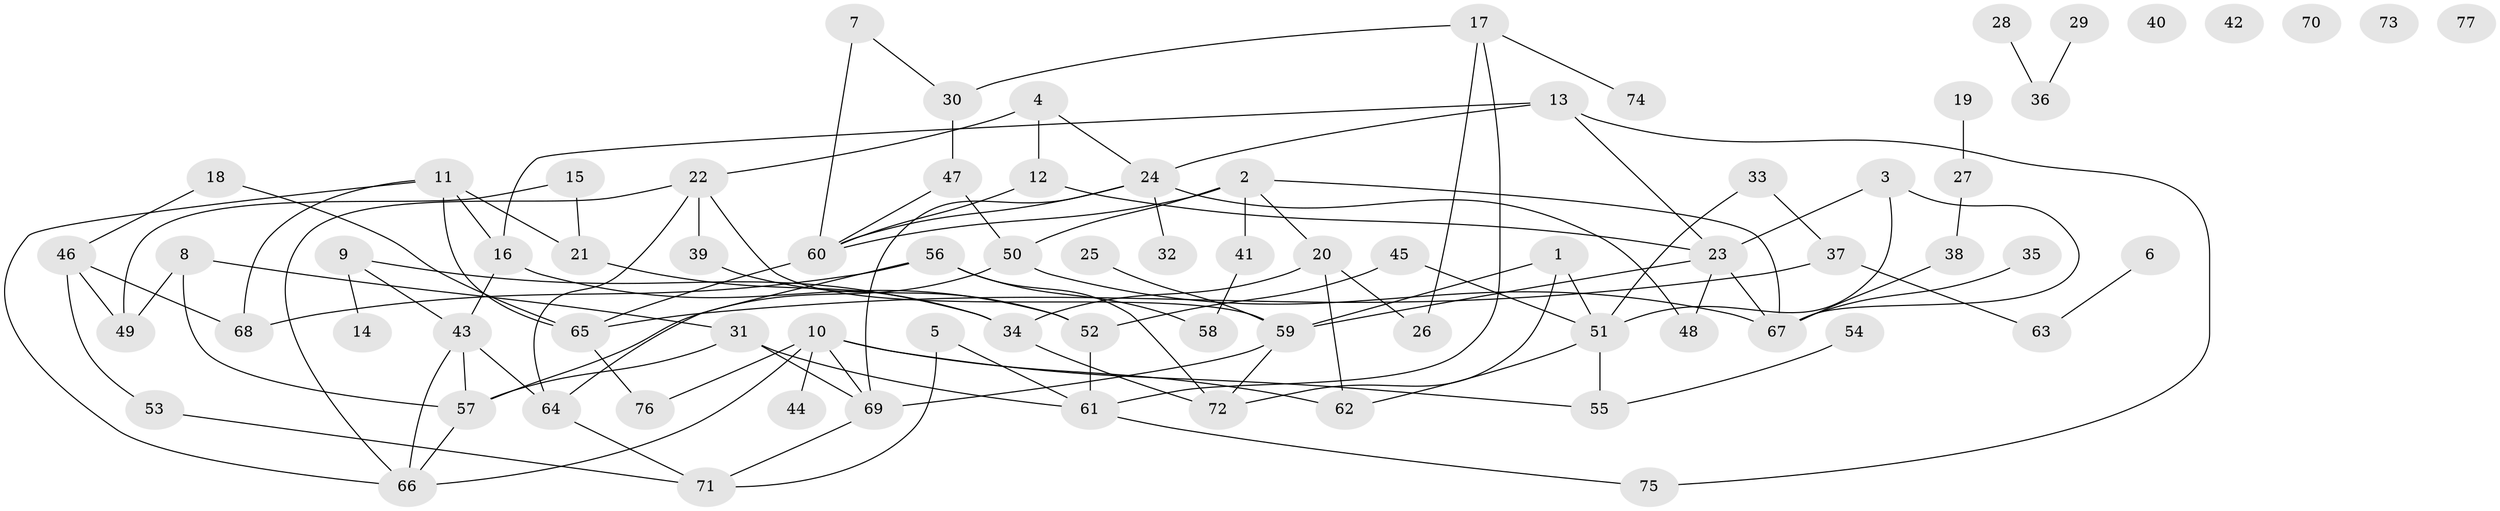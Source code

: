 // coarse degree distribution, {2: 0.16666666666666666, 5: 0.16666666666666666, 6: 0.12962962962962962, 3: 0.09259259259259259, 1: 0.2037037037037037, 4: 0.09259259259259259, 7: 0.05555555555555555, 0: 0.09259259259259259}
// Generated by graph-tools (version 1.1) at 2025/41/03/06/25 10:41:25]
// undirected, 77 vertices, 114 edges
graph export_dot {
graph [start="1"]
  node [color=gray90,style=filled];
  1;
  2;
  3;
  4;
  5;
  6;
  7;
  8;
  9;
  10;
  11;
  12;
  13;
  14;
  15;
  16;
  17;
  18;
  19;
  20;
  21;
  22;
  23;
  24;
  25;
  26;
  27;
  28;
  29;
  30;
  31;
  32;
  33;
  34;
  35;
  36;
  37;
  38;
  39;
  40;
  41;
  42;
  43;
  44;
  45;
  46;
  47;
  48;
  49;
  50;
  51;
  52;
  53;
  54;
  55;
  56;
  57;
  58;
  59;
  60;
  61;
  62;
  63;
  64;
  65;
  66;
  67;
  68;
  69;
  70;
  71;
  72;
  73;
  74;
  75;
  76;
  77;
  1 -- 51;
  1 -- 59;
  1 -- 72;
  2 -- 20;
  2 -- 41;
  2 -- 50;
  2 -- 60;
  2 -- 67;
  3 -- 23;
  3 -- 51;
  3 -- 67;
  4 -- 12;
  4 -- 22;
  4 -- 24;
  5 -- 61;
  5 -- 71;
  6 -- 63;
  7 -- 30;
  7 -- 60;
  8 -- 31;
  8 -- 49;
  8 -- 57;
  9 -- 14;
  9 -- 34;
  9 -- 43;
  10 -- 44;
  10 -- 55;
  10 -- 62;
  10 -- 66;
  10 -- 69;
  10 -- 76;
  11 -- 16;
  11 -- 21;
  11 -- 65;
  11 -- 66;
  11 -- 68;
  12 -- 23;
  12 -- 60;
  13 -- 16;
  13 -- 23;
  13 -- 24;
  13 -- 75;
  15 -- 21;
  15 -- 49;
  16 -- 43;
  16 -- 52;
  17 -- 26;
  17 -- 30;
  17 -- 61;
  17 -- 74;
  18 -- 46;
  18 -- 65;
  19 -- 27;
  20 -- 26;
  20 -- 34;
  20 -- 62;
  21 -- 34;
  22 -- 39;
  22 -- 59;
  22 -- 64;
  22 -- 66;
  23 -- 48;
  23 -- 59;
  23 -- 67;
  24 -- 32;
  24 -- 48;
  24 -- 60;
  24 -- 69;
  25 -- 59;
  27 -- 38;
  28 -- 36;
  29 -- 36;
  30 -- 47;
  31 -- 57;
  31 -- 61;
  31 -- 69;
  33 -- 37;
  33 -- 51;
  34 -- 72;
  35 -- 67;
  37 -- 63;
  37 -- 65;
  38 -- 67;
  39 -- 52;
  41 -- 58;
  43 -- 57;
  43 -- 64;
  43 -- 66;
  45 -- 51;
  45 -- 52;
  46 -- 49;
  46 -- 53;
  46 -- 68;
  47 -- 50;
  47 -- 60;
  50 -- 57;
  50 -- 67;
  51 -- 55;
  51 -- 62;
  52 -- 61;
  53 -- 71;
  54 -- 55;
  56 -- 58;
  56 -- 64;
  56 -- 68;
  56 -- 72;
  57 -- 66;
  59 -- 69;
  59 -- 72;
  60 -- 65;
  61 -- 75;
  64 -- 71;
  65 -- 76;
  69 -- 71;
}
